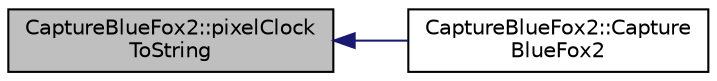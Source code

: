 digraph "CaptureBlueFox2::pixelClockToString"
{
 // INTERACTIVE_SVG=YES
  edge [fontname="Helvetica",fontsize="10",labelfontname="Helvetica",labelfontsize="10"];
  node [fontname="Helvetica",fontsize="10",shape=record];
  rankdir="LR";
  Node1 [label="CaptureBlueFox2::pixelClock\lToString",height=0.2,width=0.4,color="black", fillcolor="grey75", style="filled", fontcolor="black"];
  Node1 -> Node2 [dir="back",color="midnightblue",fontsize="10",style="solid",fontname="Helvetica"];
  Node2 [label="CaptureBlueFox2::Capture\lBlueFox2",height=0.2,width=0.4,color="black", fillcolor="white", style="filled",URL="$d6/d65/class_capture_blue_fox2.html#af16c29461a9cae00ebf093e2bb9b0c36"];
}
